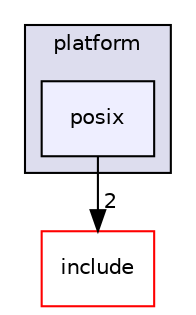 digraph "onnxruntime/onnxruntime/core/platform/posix" {
  compound=true
  node [ fontsize="10", fontname="Helvetica"];
  edge [ labelfontsize="10", labelfontname="Helvetica"];
  subgraph clusterdir_ea1fec5adcbc89be8516c79ccb696972 {
    graph [ bgcolor="#ddddee", pencolor="black", label="platform" fontname="Helvetica", fontsize="10", URL="dir_ea1fec5adcbc89be8516c79ccb696972.html"]
  dir_6105f614d5ca2a0d7dba2519d8f35059 [shape=box, label="posix", style="filled", fillcolor="#eeeeff", pencolor="black", URL="dir_6105f614d5ca2a0d7dba2519d8f35059.html"];
  }
  dir_f44f875884e6b767c5658db22ccaab42 [shape=box label="include" fillcolor="white" style="filled" color="red" URL="dir_f44f875884e6b767c5658db22ccaab42.html"];
  dir_6105f614d5ca2a0d7dba2519d8f35059->dir_f44f875884e6b767c5658db22ccaab42 [headlabel="2", labeldistance=1.5 headhref="dir_000042_000008.html"];
}
